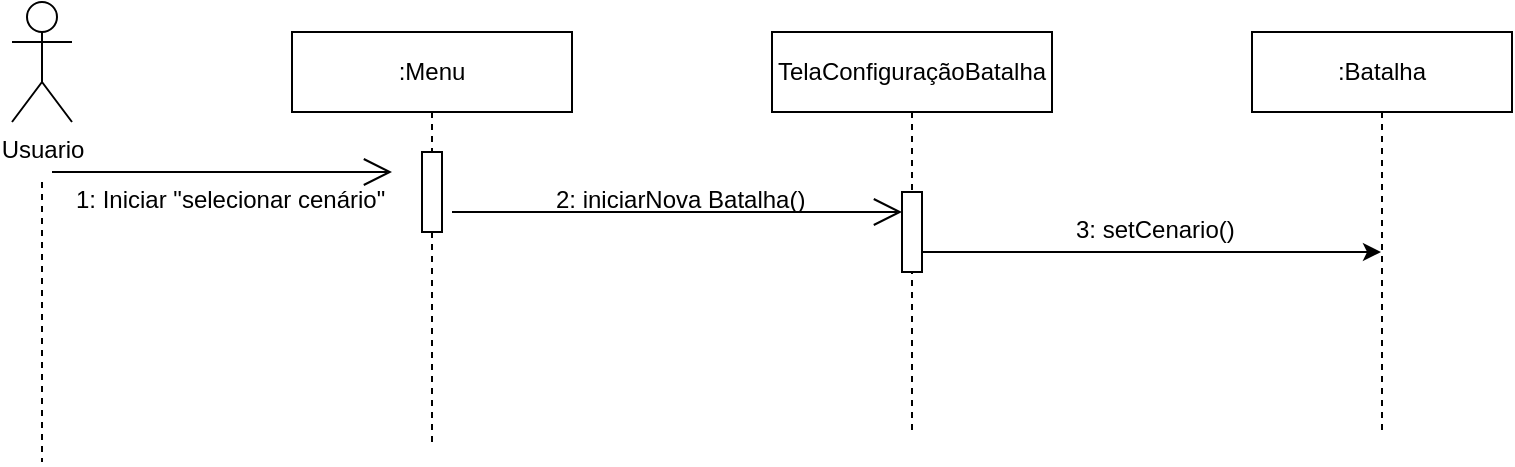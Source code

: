 <?xml version="1.0" encoding="UTF-8"?>
<mxfile version="27.0.6">
  <diagram name="Página-1" id="YTrZ0npvCMR0PXq6Pyax">
    <mxGraphModel dx="2212" dy="1933" grid="1" gridSize="10" guides="1" tooltips="1" connect="1" arrows="1" fold="1" page="1" pageScale="1" pageWidth="827" pageHeight="1169" math="0" shadow="0">
      <root>
        <mxCell id="0" />
        <mxCell id="1" parent="0" />
        <mxCell id="9I4Q3gnnUnu0WXX-VrlD-17" value=":Batalha" style="shape=umlLifeline;perimeter=lifelinePerimeter;whiteSpace=wrap;html=1;container=0;dropTarget=0;collapsible=0;recursiveResize=0;outlineConnect=0;portConstraint=eastwest;newEdgeStyle={&quot;edgeStyle&quot;:&quot;elbowEdgeStyle&quot;,&quot;elbow&quot;:&quot;vertical&quot;,&quot;curved&quot;:0,&quot;rounded&quot;:0};" parent="1" vertex="1">
          <mxGeometry x="-168" y="-655" width="130" height="200" as="geometry" />
        </mxCell>
        <mxCell id="9I4Q3gnnUnu0WXX-VrlD-22" style="edgeStyle=orthogonalEdgeStyle;rounded=0;orthogonalLoop=1;jettySize=auto;html=1;curved=0;" parent="1" target="9I4Q3gnnUnu0WXX-VrlD-17" edge="1">
          <mxGeometry relative="1" as="geometry">
            <mxPoint x="-342.5" y="-545.0" as="sourcePoint" />
            <mxPoint x="-118.0" y="-543.966" as="targetPoint" />
            <Array as="points">
              <mxPoint x="-278" y="-545" />
              <mxPoint x="-278" y="-545" />
            </Array>
          </mxGeometry>
        </mxCell>
        <mxCell id="9I4Q3gnnUnu0WXX-VrlD-23" value="3: setCenario()" style="text;whiteSpace=wrap;html=1;" parent="1" vertex="1">
          <mxGeometry x="-258" y="-570" width="140" height="30" as="geometry" />
        </mxCell>
        <mxCell id="9I4Q3gnnUnu0WXX-VrlD-24" value="TelaConfiguraçãoBatalha" style="shape=umlLifeline;perimeter=lifelinePerimeter;whiteSpace=wrap;html=1;container=0;dropTarget=0;collapsible=0;recursiveResize=0;outlineConnect=0;portConstraint=eastwest;newEdgeStyle={&quot;edgeStyle&quot;:&quot;elbowEdgeStyle&quot;,&quot;elbow&quot;:&quot;vertical&quot;,&quot;curved&quot;:0,&quot;rounded&quot;:0};" parent="1" vertex="1">
          <mxGeometry x="-408" y="-655" width="140" height="200" as="geometry" />
        </mxCell>
        <mxCell id="9I4Q3gnnUnu0WXX-VrlD-60" value="" style="html=1;points=[];perimeter=orthogonalPerimeter;outlineConnect=0;targetShapes=umlLifeline;portConstraint=eastwest;newEdgeStyle={&quot;edgeStyle&quot;:&quot;elbowEdgeStyle&quot;,&quot;elbow&quot;:&quot;vertical&quot;,&quot;curved&quot;:0,&quot;rounded&quot;:0};" parent="9I4Q3gnnUnu0WXX-VrlD-24" vertex="1">
          <mxGeometry x="65" y="80" width="10" height="40" as="geometry" />
        </mxCell>
        <mxCell id="9I4Q3gnnUnu0WXX-VrlD-40" value="Usuario" style="shape=umlActor;verticalLabelPosition=bottom;verticalAlign=top;html=1;" parent="1" vertex="1">
          <mxGeometry x="-788" y="-670" width="30" height="60" as="geometry" />
        </mxCell>
        <mxCell id="9I4Q3gnnUnu0WXX-VrlD-41" value="" style="endArrow=none;dashed=1;endFill=0;endSize=12;html=1;rounded=0;startFill=0;" parent="1" edge="1">
          <mxGeometry width="160" relative="1" as="geometry">
            <mxPoint x="-773" y="-580" as="sourcePoint" />
            <mxPoint x="-773" y="-440" as="targetPoint" />
            <Array as="points">
              <mxPoint x="-773" y="-470" />
            </Array>
          </mxGeometry>
        </mxCell>
        <mxCell id="9I4Q3gnnUnu0WXX-VrlD-42" value="" style="endArrow=open;endFill=1;endSize=12;html=1;rounded=0;" parent="1" edge="1">
          <mxGeometry width="160" relative="1" as="geometry">
            <mxPoint x="-768" y="-585" as="sourcePoint" />
            <mxPoint x="-598" y="-585" as="targetPoint" />
          </mxGeometry>
        </mxCell>
        <mxCell id="9I4Q3gnnUnu0WXX-VrlD-43" value="1: Iniciar &quot;selecionar cenário&quot;" style="text;whiteSpace=wrap;html=1;" parent="1" vertex="1">
          <mxGeometry x="-758" y="-585" width="160" height="40" as="geometry" />
        </mxCell>
        <mxCell id="9I4Q3gnnUnu0WXX-VrlD-52" value=":Menu" style="shape=umlLifeline;perimeter=lifelinePerimeter;whiteSpace=wrap;html=1;container=0;dropTarget=0;collapsible=0;recursiveResize=0;outlineConnect=0;portConstraint=eastwest;newEdgeStyle={&quot;edgeStyle&quot;:&quot;elbowEdgeStyle&quot;,&quot;elbow&quot;:&quot;vertical&quot;,&quot;curved&quot;:0,&quot;rounded&quot;:0};" parent="1" vertex="1">
          <mxGeometry x="-648" y="-655" width="140" height="205" as="geometry" />
        </mxCell>
        <mxCell id="9I4Q3gnnUnu0WXX-VrlD-53" value="" style="html=1;points=[];perimeter=orthogonalPerimeter;outlineConnect=0;targetShapes=umlLifeline;portConstraint=eastwest;newEdgeStyle={&quot;edgeStyle&quot;:&quot;elbowEdgeStyle&quot;,&quot;elbow&quot;:&quot;vertical&quot;,&quot;curved&quot;:0,&quot;rounded&quot;:0};" parent="9I4Q3gnnUnu0WXX-VrlD-52" vertex="1">
          <mxGeometry x="65" y="60" width="10" height="40" as="geometry" />
        </mxCell>
        <mxCell id="9I4Q3gnnUnu0WXX-VrlD-56" value="" style="endArrow=open;endFill=1;endSize=12;html=1;rounded=0;" parent="1" edge="1">
          <mxGeometry width="160" relative="1" as="geometry">
            <mxPoint x="-568" y="-565" as="sourcePoint" />
            <mxPoint x="-343" y="-565" as="targetPoint" />
          </mxGeometry>
        </mxCell>
        <mxCell id="9I4Q3gnnUnu0WXX-VrlD-57" value="2: iniciarNova Batalha()" style="text;whiteSpace=wrap;html=1;" parent="1" vertex="1">
          <mxGeometry x="-518" y="-585" width="130" height="20" as="geometry" />
        </mxCell>
      </root>
    </mxGraphModel>
  </diagram>
</mxfile>
